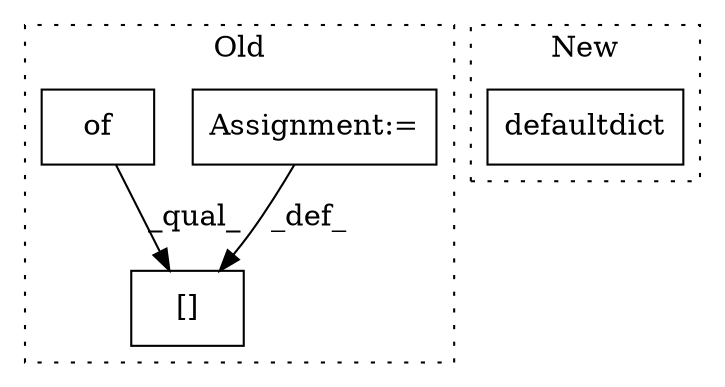 digraph G {
subgraph cluster0 {
1 [label="[]" a="2" s="4633,4642" l="4,1" shape="box"];
3 [label="Assignment:=" a="7" s="4643" l="1" shape="box"];
4 [label="of" a="32" s="4264" l="4" shape="box"];
label = "Old";
style="dotted";
}
subgraph cluster1 {
2 [label="defaultdict" a="32" s="4279,4295" l="12,1" shape="box"];
label = "New";
style="dotted";
}
3 -> 1 [label="_def_"];
4 -> 1 [label="_qual_"];
}